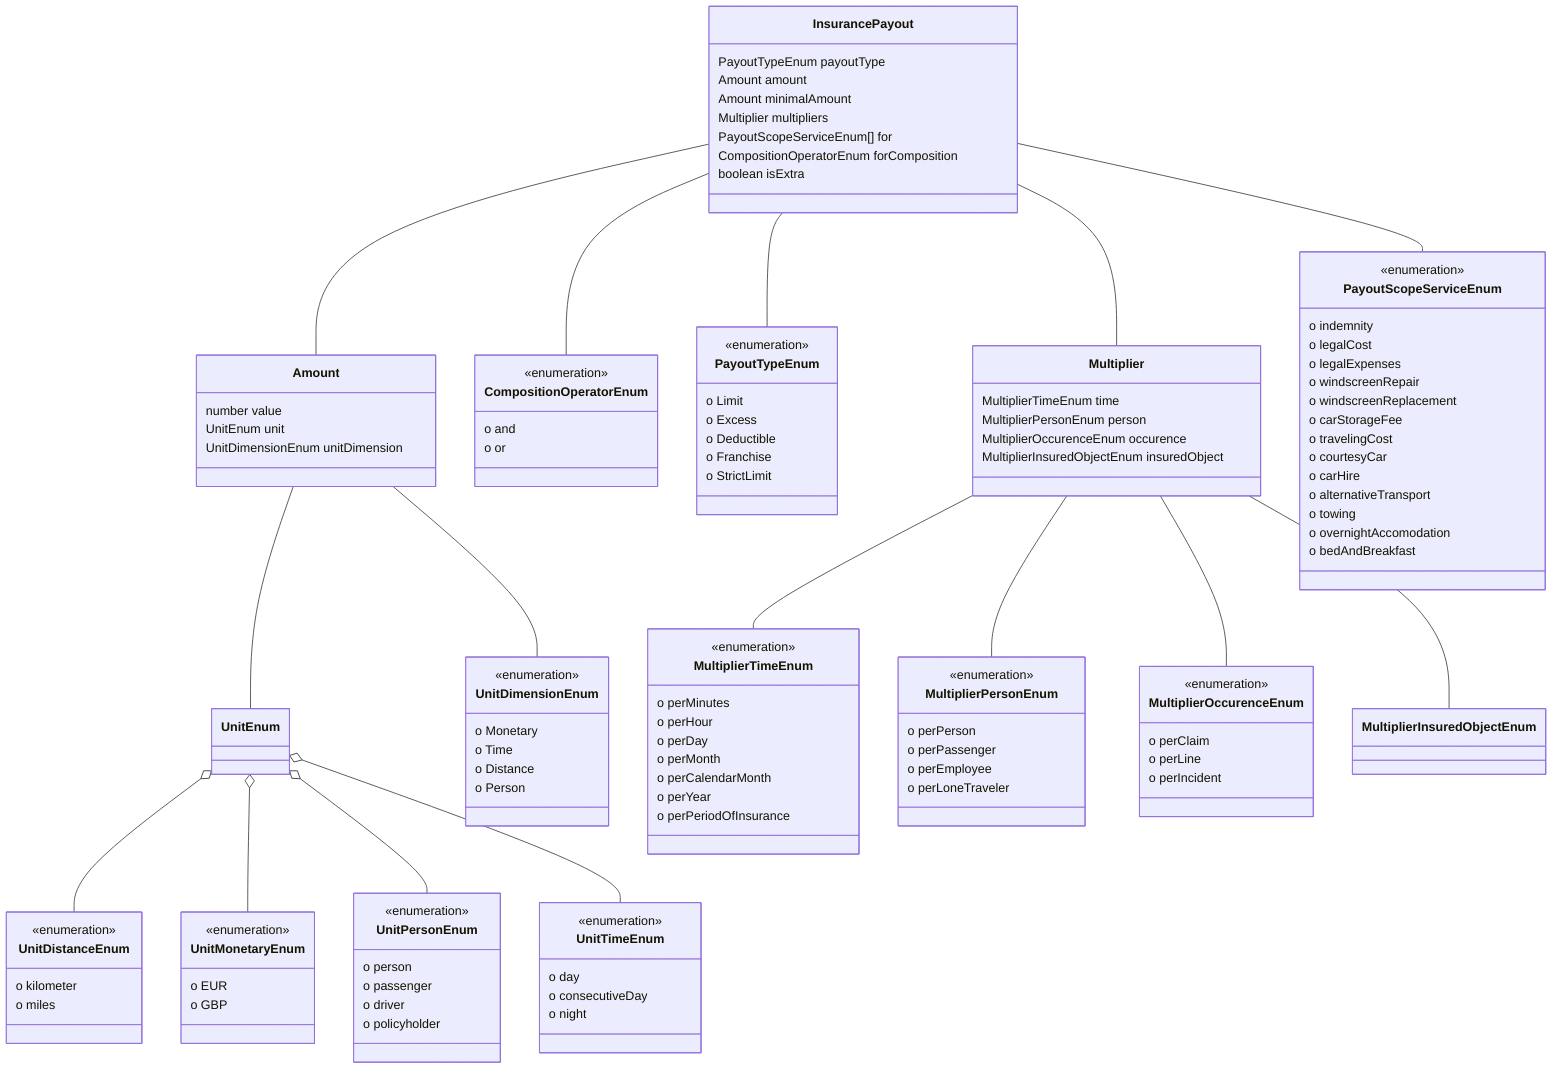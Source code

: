 classDiagram
Amount -- UnitEnum
Amount -- UnitDimensionEnum


class Amount {

  number value
  UnitEnum unit
  UnitDimensionEnum unitDimension

}

class CompositionOperatorEnum {
<<enumeration>>
  o and
  o or
}

InsurancePayout -- PayoutTypeEnum
InsurancePayout -- Amount
InsurancePayout -- Multiplier
InsurancePayout -- PayoutScopeServiceEnum
InsurancePayout -- CompositionOperatorEnum


class InsurancePayout {

  PayoutTypeEnum payoutType
  Amount amount
  Amount minimalAmount
  Multiplier multipliers
  PayoutScopeServiceEnum[] for
  CompositionOperatorEnum forComposition
  boolean isExtra

}

Multiplier -- MultiplierTimeEnum
Multiplier -- MultiplierPersonEnum
Multiplier -- MultiplierOccurenceEnum
Multiplier -- MultiplierInsuredObjectEnum


class Multiplier {

  MultiplierTimeEnum time
  MultiplierPersonEnum person
  MultiplierOccurenceEnum occurence
  MultiplierInsuredObjectEnum insuredObject

}

class MultiplierOccurenceEnum {
<<enumeration>>
  o perClaim
  o perLine
  o perIncident
}

class MultiplierPersonEnum {
<<enumeration>>
  o perPerson
  o perPassenger
  o perEmployee
  o perLoneTraveler
}

class MultiplierTimeEnum {
<<enumeration>>
  o perMinutes
  o perHour
  o perDay
  o perMonth
  o perCalendarMonth
  o perYear
  o perPeriodOfInsurance
}

class PayoutScopeServiceEnum {
<<enumeration>>
  o indemnity
  o legalCost
  o legalExpenses
  o windscreenRepair
  o windscreenReplacement
  o carStorageFee
  o travelingCost
  o courtesyCar
  o carHire
  o alternativeTransport
  o towing
  o overnightAccomodation
  o bedAndBreakfast
}

class PayoutTypeEnum {
<<enumeration>>
  o Limit
  o Excess
  o Deductible
  o Franchise
  o StrictLimit
}

class UnitDimensionEnum {
<<enumeration>>
  o Monetary
  o Time
  o Distance
  o Person
}

UnitEnum o-- UnitDistanceEnum
  class UnitDistanceEnum {
<<enumeration>>
  o kilometer
  o miles
}

UnitEnum o-- UnitMonetaryEnum
  class UnitMonetaryEnum {
<<enumeration>>
  o EUR
  o GBP
}

UnitEnum o-- UnitPersonEnum
  class UnitPersonEnum {
<<enumeration>>
  o person
  o passenger
  o driver
  o policyholder
}

UnitEnum o-- UnitTimeEnum
  class UnitTimeEnum {
<<enumeration>>
  o day
  o consecutiveDay
  o night
}